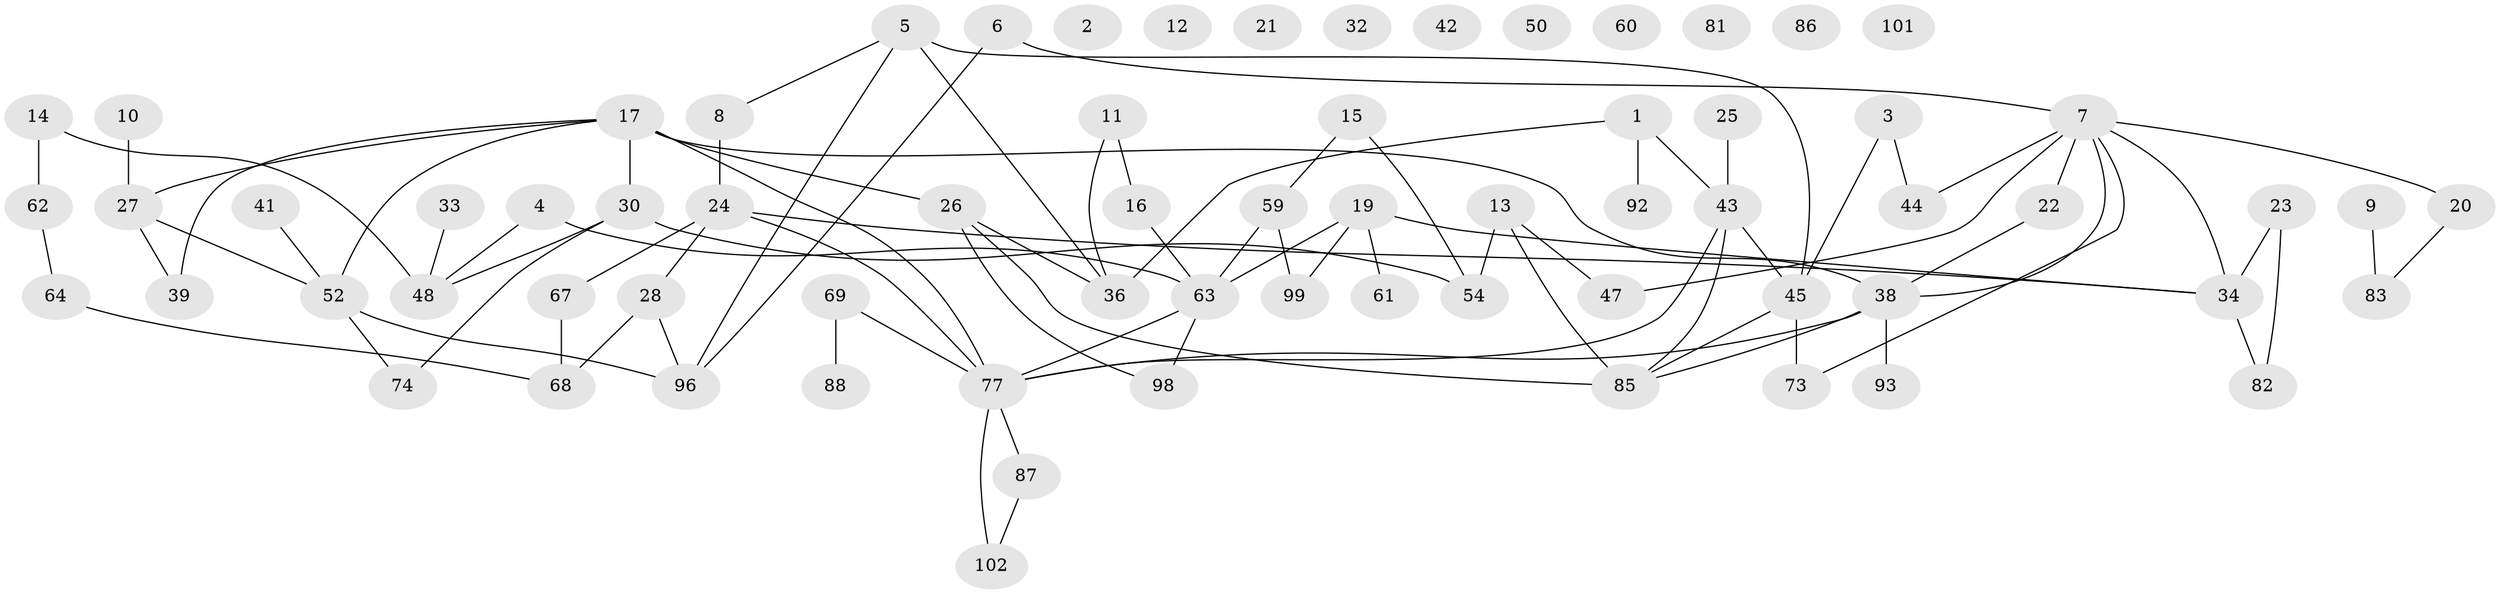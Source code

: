 // original degree distribution, {2: 0.3137254901960784, 0: 0.09803921568627451, 7: 0.00980392156862745, 1: 0.17647058823529413, 3: 0.19607843137254902, 5: 0.049019607843137254, 4: 0.13725490196078433, 6: 0.0196078431372549}
// Generated by graph-tools (version 1.1) at 2025/41/03/06/25 10:41:19]
// undirected, 70 vertices, 88 edges
graph export_dot {
graph [start="1"]
  node [color=gray90,style=filled];
  1 [super="+70"];
  2;
  3 [super="+37"];
  4;
  5 [super="+57"];
  6 [super="+78"];
  7 [super="+18"];
  8;
  9;
  10 [super="+95"];
  11 [super="+31"];
  12;
  13 [super="+51"];
  14 [super="+79"];
  15 [super="+53"];
  16;
  17 [super="+55"];
  19 [super="+46"];
  20 [super="+29"];
  21;
  22 [super="+35"];
  23 [super="+97"];
  24 [super="+49"];
  25;
  26 [super="+100"];
  27;
  28 [super="+40"];
  30;
  32;
  33;
  34 [super="+72"];
  36;
  38 [super="+71"];
  39;
  41;
  42;
  43 [super="+84"];
  44;
  45 [super="+66"];
  47 [super="+58"];
  48 [super="+56"];
  50;
  52 [super="+80"];
  54;
  59 [super="+76"];
  60;
  61;
  62 [super="+75"];
  63 [super="+65"];
  64;
  67;
  68 [super="+89"];
  69 [super="+91"];
  73;
  74;
  77 [super="+90"];
  81;
  82;
  83 [super="+94"];
  85;
  86;
  87;
  88;
  92;
  93;
  96;
  98;
  99;
  101;
  102;
  1 -- 36;
  1 -- 92;
  1 -- 43;
  3 -- 44;
  3 -- 45;
  4 -- 48;
  4 -- 63;
  5 -- 96;
  5 -- 8;
  5 -- 45;
  5 -- 36;
  6 -- 7;
  6 -- 96;
  7 -- 34;
  7 -- 38;
  7 -- 44;
  7 -- 73;
  7 -- 47;
  7 -- 20;
  7 -- 22;
  8 -- 24;
  9 -- 83;
  10 -- 27;
  11 -- 16;
  11 -- 36;
  13 -- 47;
  13 -- 85 [weight=2];
  13 -- 54;
  14 -- 62;
  14 -- 48;
  15 -- 59;
  15 -- 54;
  16 -- 63;
  17 -- 26;
  17 -- 27;
  17 -- 38;
  17 -- 39;
  17 -- 52;
  17 -- 77;
  17 -- 30;
  19 -- 99;
  19 -- 34;
  19 -- 61;
  19 -- 63;
  20 -- 83;
  22 -- 38;
  23 -- 34;
  23 -- 82;
  24 -- 67;
  24 -- 77;
  24 -- 34;
  24 -- 28;
  25 -- 43;
  26 -- 85;
  26 -- 98;
  26 -- 36;
  27 -- 39;
  27 -- 52;
  28 -- 96;
  28 -- 68;
  30 -- 54;
  30 -- 74;
  30 -- 48;
  33 -- 48;
  34 -- 82;
  38 -- 85;
  38 -- 93;
  38 -- 77;
  41 -- 52;
  43 -- 85;
  43 -- 77;
  43 -- 45;
  45 -- 73;
  45 -- 85;
  52 -- 74;
  52 -- 96;
  59 -- 63;
  59 -- 99;
  62 -- 64;
  63 -- 98;
  63 -- 77;
  64 -- 68;
  67 -- 68;
  69 -- 88;
  69 -- 77;
  77 -- 102;
  77 -- 87;
  87 -- 102;
}
